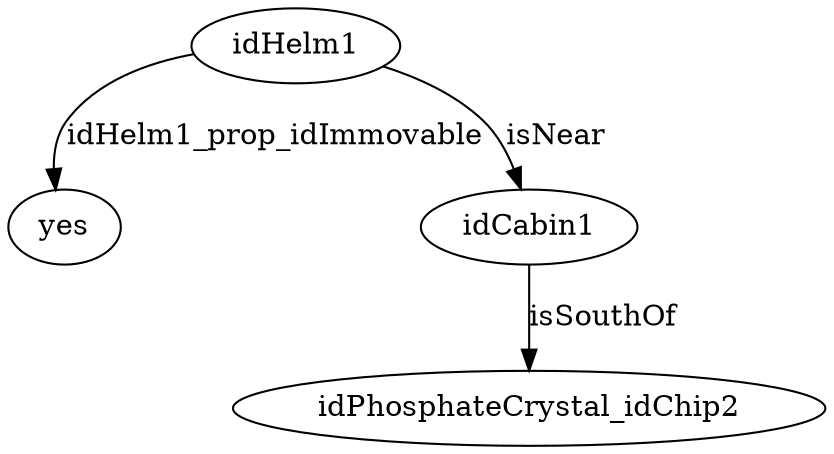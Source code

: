 strict digraph  {
idHelm1 [node_type=entity_node, root=root];
yes;
idCabin1;
idPhosphateCrystal_idChip2;
idHelm1 -> yes  [edge_type=property, label=idHelm1_prop_idImmovable];
idHelm1 -> idCabin1  [edge_type=relationship, label=isNear];
idCabin1 -> idPhosphateCrystal_idChip2  [edge_type=relationship, label=isSouthOf];
}
